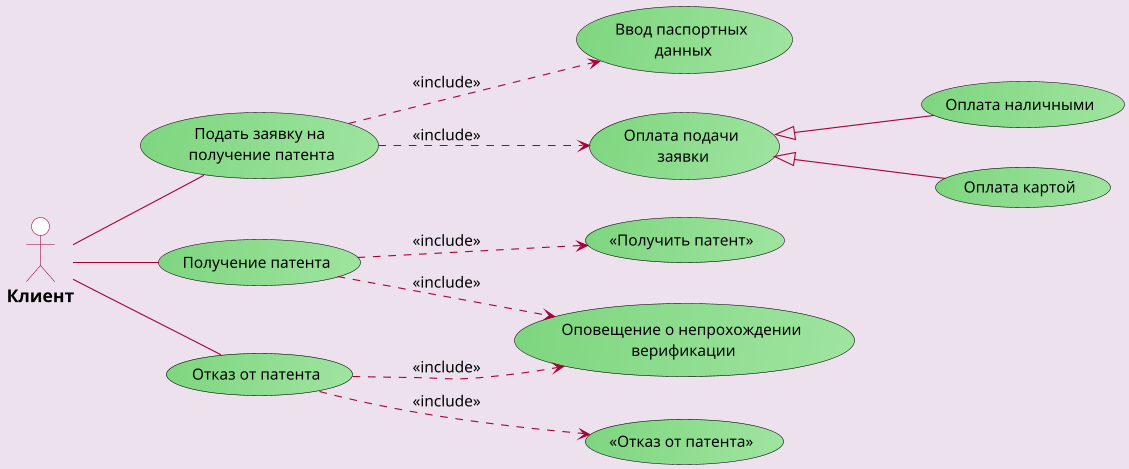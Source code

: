 @startuml
scale 1.1
left to right direction

skinparam {
backgroundColor #ede1ed/#efe1ef

usecaseBackgroundColor #7ed67f/#a0e5a1
usecasebordercolor black
usecaseFontName calibri
usecaseFontSize 14

ActorBackgroundColor white
ActorBordercolor #990434
actorFontSize 16
actorFontStyle bold

arrowColor #A80036
arrowFontSize 14
}


actor Клиент as client


usecase "Подать заявку на\n получение патента" as apply

usecase "Ввод паспортных\n данных" as passport
usecase "Оплата подачи\n заявки" as payApply
usecase "Оплата наличными" as payCash
usecase "Оплата картой" as payCard


usecase "Получение патента" as getP
usecase "Отказ от патента" as endP

usecase "Оповещение о непрохождении\n верификации" as verif
usecase "<<Получить патент>>" as getPClick
usecase "<<Отказ от патента>>" as endPClick



client -- apply
client -- getP
client -- endP

apply ..> passport : <<include>>
apply ..> payApply : <<include>>

payApply <|-- payCash
payApply <|-- payCard

getP ..> verif : <<include>>
getP ..> getPClick : <<include>>

endP ..> verif : <<include>>
endP ..> endPClick : <<include>>

@enduml
